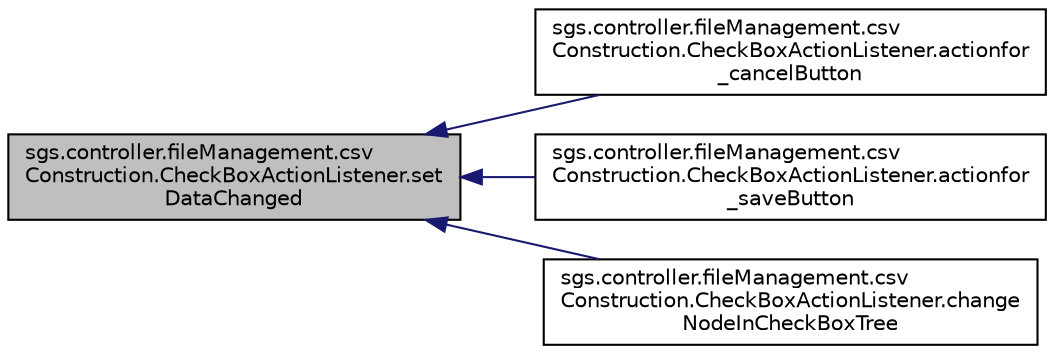 digraph "sgs.controller.fileManagement.csvConstruction.CheckBoxActionListener.setDataChanged"
{
  edge [fontname="Helvetica",fontsize="10",labelfontname="Helvetica",labelfontsize="10"];
  node [fontname="Helvetica",fontsize="10",shape=record];
  rankdir="LR";
  Node1 [label="sgs.controller.fileManagement.csv\lConstruction.CheckBoxActionListener.set\lDataChanged",height=0.2,width=0.4,color="black", fillcolor="grey75", style="filled" fontcolor="black"];
  Node1 -> Node2 [dir="back",color="midnightblue",fontsize="10",style="solid"];
  Node2 [label="sgs.controller.fileManagement.csv\lConstruction.CheckBoxActionListener.actionfor\l_cancelButton",height=0.2,width=0.4,color="black", fillcolor="white", style="filled",URL="$classsgs_1_1controller_1_1file_management_1_1csv_construction_1_1_check_box_action_listener.html#adddcd9aa5bbd88b4ee8485655159e94d"];
  Node1 -> Node3 [dir="back",color="midnightblue",fontsize="10",style="solid"];
  Node3 [label="sgs.controller.fileManagement.csv\lConstruction.CheckBoxActionListener.actionfor\l_saveButton",height=0.2,width=0.4,color="black", fillcolor="white", style="filled",URL="$classsgs_1_1controller_1_1file_management_1_1csv_construction_1_1_check_box_action_listener.html#acc98df52c58bb4cb8185c6b58a8d6527"];
  Node1 -> Node4 [dir="back",color="midnightblue",fontsize="10",style="solid"];
  Node4 [label="sgs.controller.fileManagement.csv\lConstruction.CheckBoxActionListener.change\lNodeInCheckBoxTree",height=0.2,width=0.4,color="black", fillcolor="white", style="filled",URL="$classsgs_1_1controller_1_1file_management_1_1csv_construction_1_1_check_box_action_listener.html#a564137859ca7d143b162cf22cfa6ea50"];
}
